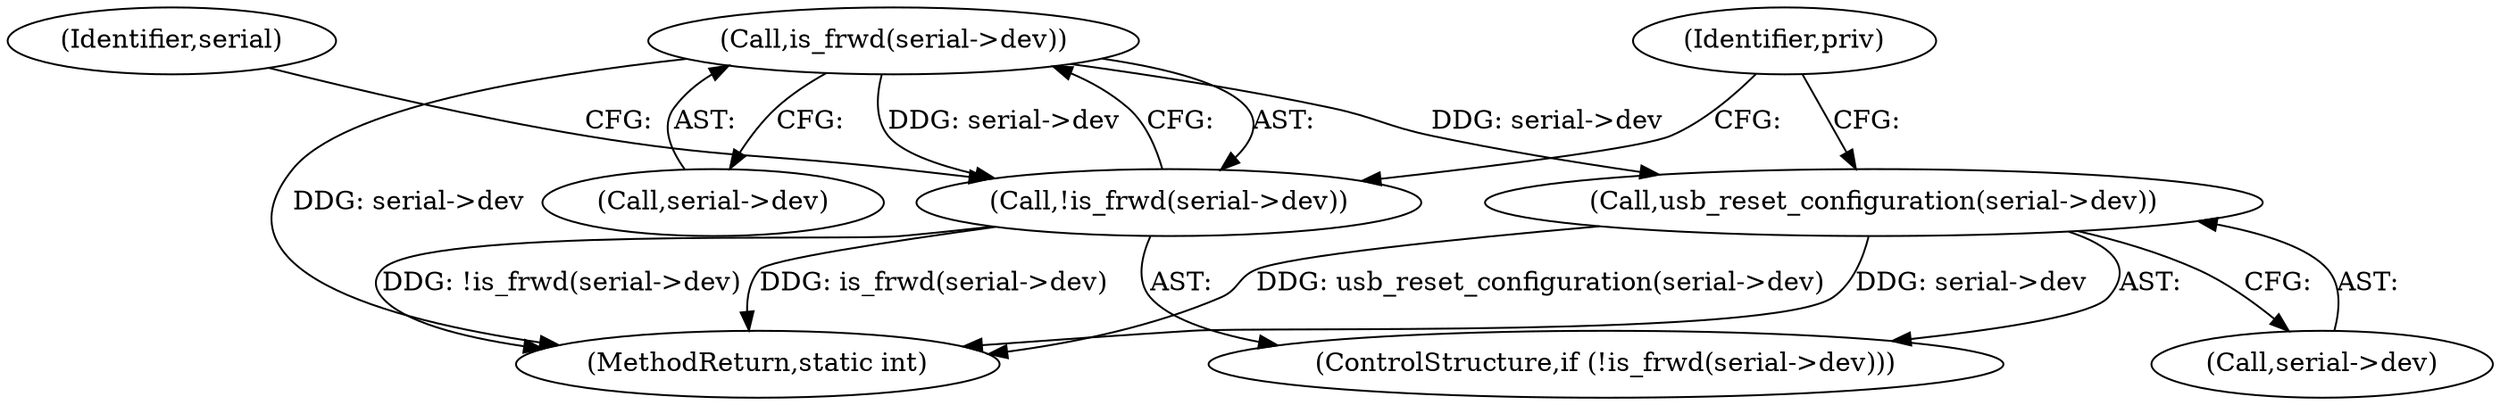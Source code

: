 digraph "0_linux_c55aee1bf0e6b6feec8b2927b43f7a09a6d5f754@pointer" {
"1000171" [label="(Call,is_frwd(serial->dev))"];
"1000170" [label="(Call,!is_frwd(serial->dev))"];
"1000175" [label="(Call,usb_reset_configuration(serial->dev))"];
"1000177" [label="(Identifier,serial)"];
"1000176" [label="(Call,serial->dev)"];
"1000170" [label="(Call,!is_frwd(serial->dev))"];
"1000172" [label="(Call,serial->dev)"];
"1000181" [label="(Identifier,priv)"];
"1000284" [label="(MethodReturn,static int)"];
"1000171" [label="(Call,is_frwd(serial->dev))"];
"1000175" [label="(Call,usb_reset_configuration(serial->dev))"];
"1000169" [label="(ControlStructure,if (!is_frwd(serial->dev)))"];
"1000171" -> "1000170"  [label="AST: "];
"1000171" -> "1000172"  [label="CFG: "];
"1000172" -> "1000171"  [label="AST: "];
"1000170" -> "1000171"  [label="CFG: "];
"1000171" -> "1000284"  [label="DDG: serial->dev"];
"1000171" -> "1000170"  [label="DDG: serial->dev"];
"1000171" -> "1000175"  [label="DDG: serial->dev"];
"1000170" -> "1000169"  [label="AST: "];
"1000177" -> "1000170"  [label="CFG: "];
"1000181" -> "1000170"  [label="CFG: "];
"1000170" -> "1000284"  [label="DDG: is_frwd(serial->dev)"];
"1000170" -> "1000284"  [label="DDG: !is_frwd(serial->dev)"];
"1000175" -> "1000169"  [label="AST: "];
"1000175" -> "1000176"  [label="CFG: "];
"1000176" -> "1000175"  [label="AST: "];
"1000181" -> "1000175"  [label="CFG: "];
"1000175" -> "1000284"  [label="DDG: serial->dev"];
"1000175" -> "1000284"  [label="DDG: usb_reset_configuration(serial->dev)"];
}
